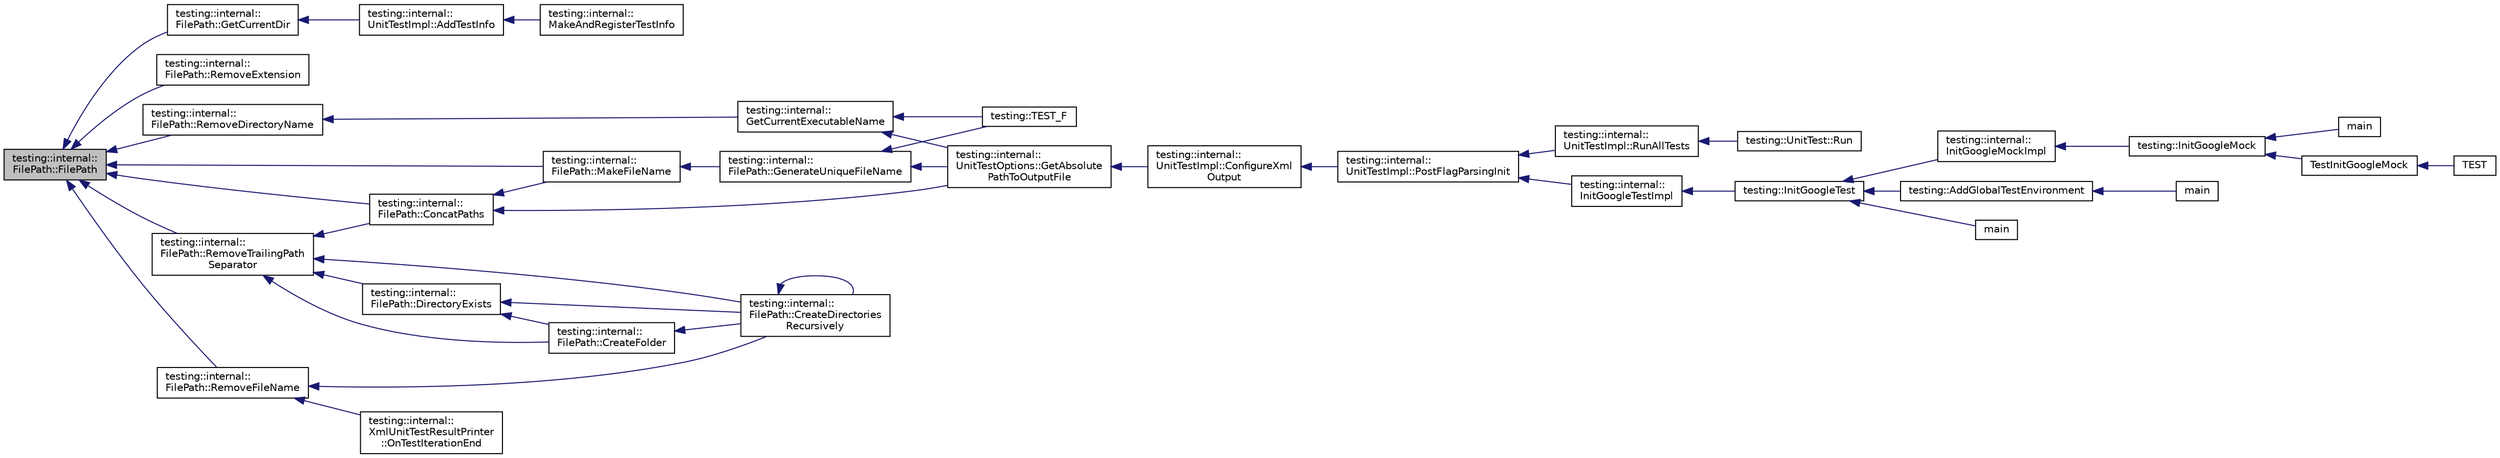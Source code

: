 digraph "testing::internal::FilePath::FilePath"
{
  edge [fontname="Helvetica",fontsize="10",labelfontname="Helvetica",labelfontsize="10"];
  node [fontname="Helvetica",fontsize="10",shape=record];
  rankdir="LR";
  Node1 [label="testing::internal::\lFilePath::FilePath",height=0.2,width=0.4,color="black", fillcolor="grey75", style="filled", fontcolor="black"];
  Node1 -> Node2 [dir="back",color="midnightblue",fontsize="10",style="solid",fontname="Helvetica"];
  Node2 [label="testing::internal::\lFilePath::GetCurrentDir",height=0.2,width=0.4,color="black", fillcolor="white", style="filled",URL="$de/d14/classtesting_1_1internal_1_1_file_path.html#aaff39ccd7bfb7a1c09c0220a64326387"];
  Node2 -> Node3 [dir="back",color="midnightblue",fontsize="10",style="solid",fontname="Helvetica"];
  Node3 [label="testing::internal::\lUnitTestImpl::AddTestInfo",height=0.2,width=0.4,color="black", fillcolor="white", style="filled",URL="$d7/dda/classtesting_1_1internal_1_1_unit_test_impl.html#a1cc87dfc91377ebec4a3ff4192dfcba9"];
  Node3 -> Node4 [dir="back",color="midnightblue",fontsize="10",style="solid",fontname="Helvetica"];
  Node4 [label="testing::internal::\lMakeAndRegisterTestInfo",height=0.2,width=0.4,color="black", fillcolor="white", style="filled",URL="$d0/da7/namespacetesting_1_1internal.html#a7f2e4e46c969fcae9d801d93a3e932fd"];
  Node1 -> Node5 [dir="back",color="midnightblue",fontsize="10",style="solid",fontname="Helvetica"];
  Node5 [label="testing::internal::\lFilePath::RemoveExtension",height=0.2,width=0.4,color="black", fillcolor="white", style="filled",URL="$de/d14/classtesting_1_1internal_1_1_file_path.html#aab20b631705b90044d04c67205f2256f"];
  Node1 -> Node6 [dir="back",color="midnightblue",fontsize="10",style="solid",fontname="Helvetica"];
  Node6 [label="testing::internal::\lFilePath::RemoveDirectoryName",height=0.2,width=0.4,color="black", fillcolor="white", style="filled",URL="$de/d14/classtesting_1_1internal_1_1_file_path.html#a6b61ede2c81ecd870b8220c04aec3060"];
  Node6 -> Node7 [dir="back",color="midnightblue",fontsize="10",style="solid",fontname="Helvetica"];
  Node7 [label="testing::internal::\lGetCurrentExecutableName",height=0.2,width=0.4,color="black", fillcolor="white", style="filled",URL="$d0/da7/namespacetesting_1_1internal.html#a7a2bbf069f75bc99873976ad6fc356ad"];
  Node7 -> Node8 [dir="back",color="midnightblue",fontsize="10",style="solid",fontname="Helvetica"];
  Node8 [label="testing::internal::\lUnitTestOptions::GetAbsolute\lPathToOutputFile",height=0.2,width=0.4,color="black", fillcolor="white", style="filled",URL="$d9/df0/classtesting_1_1internal_1_1_unit_test_options.html#a993fb30ad66104158c8c0ac508daca3f"];
  Node8 -> Node9 [dir="back",color="midnightblue",fontsize="10",style="solid",fontname="Helvetica"];
  Node9 [label="testing::internal::\lUnitTestImpl::ConfigureXml\lOutput",height=0.2,width=0.4,color="black", fillcolor="white", style="filled",URL="$d7/dda/classtesting_1_1internal_1_1_unit_test_impl.html#a21cd7b2928de03a55b5252f29dd5ae6d"];
  Node9 -> Node10 [dir="back",color="midnightblue",fontsize="10",style="solid",fontname="Helvetica"];
  Node10 [label="testing::internal::\lUnitTestImpl::PostFlagParsingInit",height=0.2,width=0.4,color="black", fillcolor="white", style="filled",URL="$d7/dda/classtesting_1_1internal_1_1_unit_test_impl.html#a772894193104b1b2516f16e6ff813168"];
  Node10 -> Node11 [dir="back",color="midnightblue",fontsize="10",style="solid",fontname="Helvetica"];
  Node11 [label="testing::internal::\lUnitTestImpl::RunAllTests",height=0.2,width=0.4,color="black", fillcolor="white", style="filled",URL="$d7/dda/classtesting_1_1internal_1_1_unit_test_impl.html#a1fb6be9971f4768c4136a05aa9e7e375"];
  Node11 -> Node12 [dir="back",color="midnightblue",fontsize="10",style="solid",fontname="Helvetica"];
  Node12 [label="testing::UnitTest::Run",height=0.2,width=0.4,color="black", fillcolor="white", style="filled",URL="$d7/d47/classtesting_1_1_unit_test.html#a2febc800536b44500565f4c423f359d3"];
  Node10 -> Node13 [dir="back",color="midnightblue",fontsize="10",style="solid",fontname="Helvetica"];
  Node13 [label="testing::internal::\lInitGoogleTestImpl",height=0.2,width=0.4,color="black", fillcolor="white", style="filled",URL="$d0/da7/namespacetesting_1_1internal.html#ac3c6fa93391768aa91c6238b31aaeeb5"];
  Node13 -> Node14 [dir="back",color="midnightblue",fontsize="10",style="solid",fontname="Helvetica"];
  Node14 [label="testing::InitGoogleTest",height=0.2,width=0.4,color="black", fillcolor="white", style="filled",URL="$d0/d75/namespacetesting.html#afd726ae08c9bd16dc52f78c822d9946b"];
  Node14 -> Node15 [dir="back",color="midnightblue",fontsize="10",style="solid",fontname="Helvetica"];
  Node15 [label="testing::internal::\lInitGoogleMockImpl",height=0.2,width=0.4,color="black", fillcolor="white", style="filled",URL="$d0/da7/namespacetesting_1_1internal.html#a3823844199df88af9493026031cf7744"];
  Node15 -> Node16 [dir="back",color="midnightblue",fontsize="10",style="solid",fontname="Helvetica"];
  Node16 [label="testing::InitGoogleMock",height=0.2,width=0.4,color="black", fillcolor="white", style="filled",URL="$d0/d75/namespacetesting.html#a32b1c6db9ba5133ccabfa67616b3c041"];
  Node16 -> Node17 [dir="back",color="midnightblue",fontsize="10",style="solid",fontname="Helvetica"];
  Node17 [label="main",height=0.2,width=0.4,color="black", fillcolor="white", style="filled",URL="$dd/d93/gmock__main_8cc.html#a7f83bdc516d2cb86e20235d94ddf055a"];
  Node16 -> Node18 [dir="back",color="midnightblue",fontsize="10",style="solid",fontname="Helvetica"];
  Node18 [label="TestInitGoogleMock",height=0.2,width=0.4,color="black", fillcolor="white", style="filled",URL="$d0/d02/gmock__test_8cc.html#ac9c8ae8722c330d47f75dee43fb8ab78"];
  Node18 -> Node19 [dir="back",color="midnightblue",fontsize="10",style="solid",fontname="Helvetica"];
  Node19 [label="TEST",height=0.2,width=0.4,color="black", fillcolor="white", style="filled",URL="$d0/d02/gmock__test_8cc.html#a7c86c6c98b72e903135c1b01370a13f3"];
  Node14 -> Node20 [dir="back",color="midnightblue",fontsize="10",style="solid",fontname="Helvetica"];
  Node20 [label="testing::AddGlobalTestEnvironment",height=0.2,width=0.4,color="black", fillcolor="white", style="filled",URL="$d0/d75/namespacetesting.html#a460d7b998622e332392c1e00be3a60d5"];
  Node20 -> Node21 [dir="back",color="midnightblue",fontsize="10",style="solid",fontname="Helvetica"];
  Node21 [label="main",height=0.2,width=0.4,color="black", fillcolor="white", style="filled",URL="$de/d83/gtest-listener__test_8cc.html#a3c04138a5bfe5d72780bb7e82a18e627"];
  Node14 -> Node22 [dir="back",color="midnightblue",fontsize="10",style="solid",fontname="Helvetica"];
  Node22 [label="main",height=0.2,width=0.4,color="black", fillcolor="white", style="filled",URL="$de/d85/sample10__unittest_8cc.html#a3c04138a5bfe5d72780bb7e82a18e627"];
  Node7 -> Node23 [dir="back",color="midnightblue",fontsize="10",style="solid",fontname="Helvetica"];
  Node23 [label="testing::TEST_F",height=0.2,width=0.4,color="black", fillcolor="white", style="filled",URL="$d0/d75/namespacetesting.html#ad7513c23ff21a4d2761cadfd2afe87e1"];
  Node1 -> Node24 [dir="back",color="midnightblue",fontsize="10",style="solid",fontname="Helvetica"];
  Node24 [label="testing::internal::\lFilePath::RemoveFileName",height=0.2,width=0.4,color="black", fillcolor="white", style="filled",URL="$de/d14/classtesting_1_1internal_1_1_file_path.html#a49e030b5a62ca7dcc7f920a63a96fa55"];
  Node24 -> Node25 [dir="back",color="midnightblue",fontsize="10",style="solid",fontname="Helvetica"];
  Node25 [label="testing::internal::\lFilePath::CreateDirectories\lRecursively",height=0.2,width=0.4,color="black", fillcolor="white", style="filled",URL="$de/d14/classtesting_1_1internal_1_1_file_path.html#a26790e530dd738f7fc8202c1ce718406"];
  Node25 -> Node25 [dir="back",color="midnightblue",fontsize="10",style="solid",fontname="Helvetica"];
  Node24 -> Node26 [dir="back",color="midnightblue",fontsize="10",style="solid",fontname="Helvetica"];
  Node26 [label="testing::internal::\lXmlUnitTestResultPrinter\l::OnTestIterationEnd",height=0.2,width=0.4,color="black", fillcolor="white", style="filled",URL="$d3/dc6/classtesting_1_1internal_1_1_xml_unit_test_result_printer.html#a2ae986dd2f4f2aed31cc6f3bc8c56898"];
  Node1 -> Node27 [dir="back",color="midnightblue",fontsize="10",style="solid",fontname="Helvetica"];
  Node27 [label="testing::internal::\lFilePath::MakeFileName",height=0.2,width=0.4,color="black", fillcolor="white", style="filled",URL="$de/d14/classtesting_1_1internal_1_1_file_path.html#aa8c102da670261eb4fa8e2f2481df139"];
  Node27 -> Node28 [dir="back",color="midnightblue",fontsize="10",style="solid",fontname="Helvetica"];
  Node28 [label="testing::internal::\lFilePath::GenerateUniqueFileName",height=0.2,width=0.4,color="black", fillcolor="white", style="filled",URL="$de/d14/classtesting_1_1internal_1_1_file_path.html#a2280a77adb394cf80bb5f73fc292e8c8"];
  Node28 -> Node8 [dir="back",color="midnightblue",fontsize="10",style="solid",fontname="Helvetica"];
  Node28 -> Node23 [dir="back",color="midnightblue",fontsize="10",style="solid",fontname="Helvetica"];
  Node1 -> Node29 [dir="back",color="midnightblue",fontsize="10",style="solid",fontname="Helvetica"];
  Node29 [label="testing::internal::\lFilePath::ConcatPaths",height=0.2,width=0.4,color="black", fillcolor="white", style="filled",URL="$de/d14/classtesting_1_1internal_1_1_file_path.html#ac9d57987f60ac43f0c57b89e333e531e"];
  Node29 -> Node27 [dir="back",color="midnightblue",fontsize="10",style="solid",fontname="Helvetica"];
  Node29 -> Node8 [dir="back",color="midnightblue",fontsize="10",style="solid",fontname="Helvetica"];
  Node1 -> Node30 [dir="back",color="midnightblue",fontsize="10",style="solid",fontname="Helvetica"];
  Node30 [label="testing::internal::\lFilePath::RemoveTrailingPath\lSeparator",height=0.2,width=0.4,color="black", fillcolor="white", style="filled",URL="$de/d14/classtesting_1_1internal_1_1_file_path.html#ab47ada111cc940cf2359f6533bada6ca"];
  Node30 -> Node29 [dir="back",color="midnightblue",fontsize="10",style="solid",fontname="Helvetica"];
  Node30 -> Node31 [dir="back",color="midnightblue",fontsize="10",style="solid",fontname="Helvetica"];
  Node31 [label="testing::internal::\lFilePath::DirectoryExists",height=0.2,width=0.4,color="black", fillcolor="white", style="filled",URL="$de/d14/classtesting_1_1internal_1_1_file_path.html#a74ba8435e822d77f79f137c38de9bfeb"];
  Node31 -> Node25 [dir="back",color="midnightblue",fontsize="10",style="solid",fontname="Helvetica"];
  Node31 -> Node32 [dir="back",color="midnightblue",fontsize="10",style="solid",fontname="Helvetica"];
  Node32 [label="testing::internal::\lFilePath::CreateFolder",height=0.2,width=0.4,color="black", fillcolor="white", style="filled",URL="$de/d14/classtesting_1_1internal_1_1_file_path.html#ae3a455e7c9fc967c2443b703e958f8bd"];
  Node32 -> Node25 [dir="back",color="midnightblue",fontsize="10",style="solid",fontname="Helvetica"];
  Node30 -> Node25 [dir="back",color="midnightblue",fontsize="10",style="solid",fontname="Helvetica"];
  Node30 -> Node32 [dir="back",color="midnightblue",fontsize="10",style="solid",fontname="Helvetica"];
}

